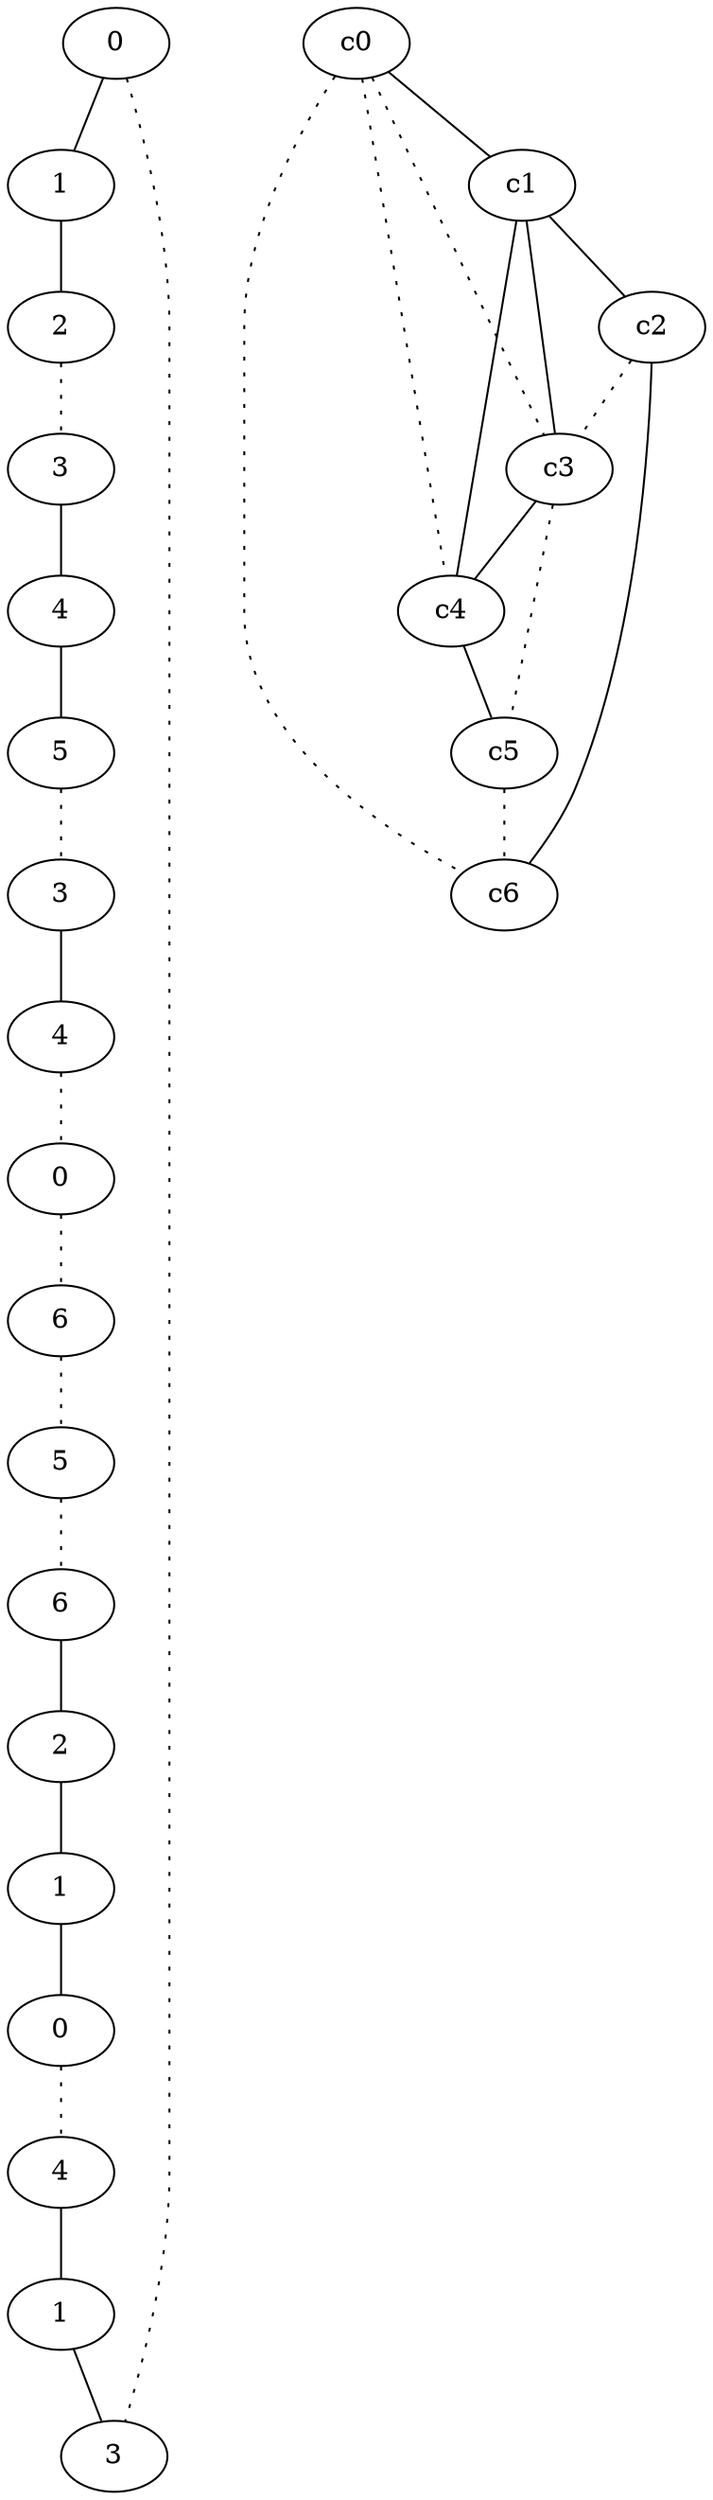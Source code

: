graph {
a0[label=0];
a1[label=1];
a2[label=2];
a3[label=3];
a4[label=4];
a5[label=5];
a6[label=3];
a7[label=4];
a8[label=0];
a9[label=6];
a10[label=5];
a11[label=6];
a12[label=2];
a13[label=1];
a14[label=0];
a15[label=4];
a16[label=1];
a17[label=3];
a0 -- a1;
a0 -- a17 [style=dotted];
a1 -- a2;
a2 -- a3 [style=dotted];
a3 -- a4;
a4 -- a5;
a5 -- a6 [style=dotted];
a6 -- a7;
a7 -- a8 [style=dotted];
a8 -- a9 [style=dotted];
a9 -- a10 [style=dotted];
a10 -- a11 [style=dotted];
a11 -- a12;
a12 -- a13;
a13 -- a14;
a14 -- a15 [style=dotted];
a15 -- a16;
a16 -- a17;
c0 -- c1;
c0 -- c3 [style=dotted];
c0 -- c4 [style=dotted];
c0 -- c6 [style=dotted];
c1 -- c2;
c1 -- c3;
c1 -- c4;
c2 -- c3 [style=dotted];
c2 -- c6;
c3 -- c4;
c3 -- c5 [style=dotted];
c4 -- c5;
c5 -- c6 [style=dotted];
}
